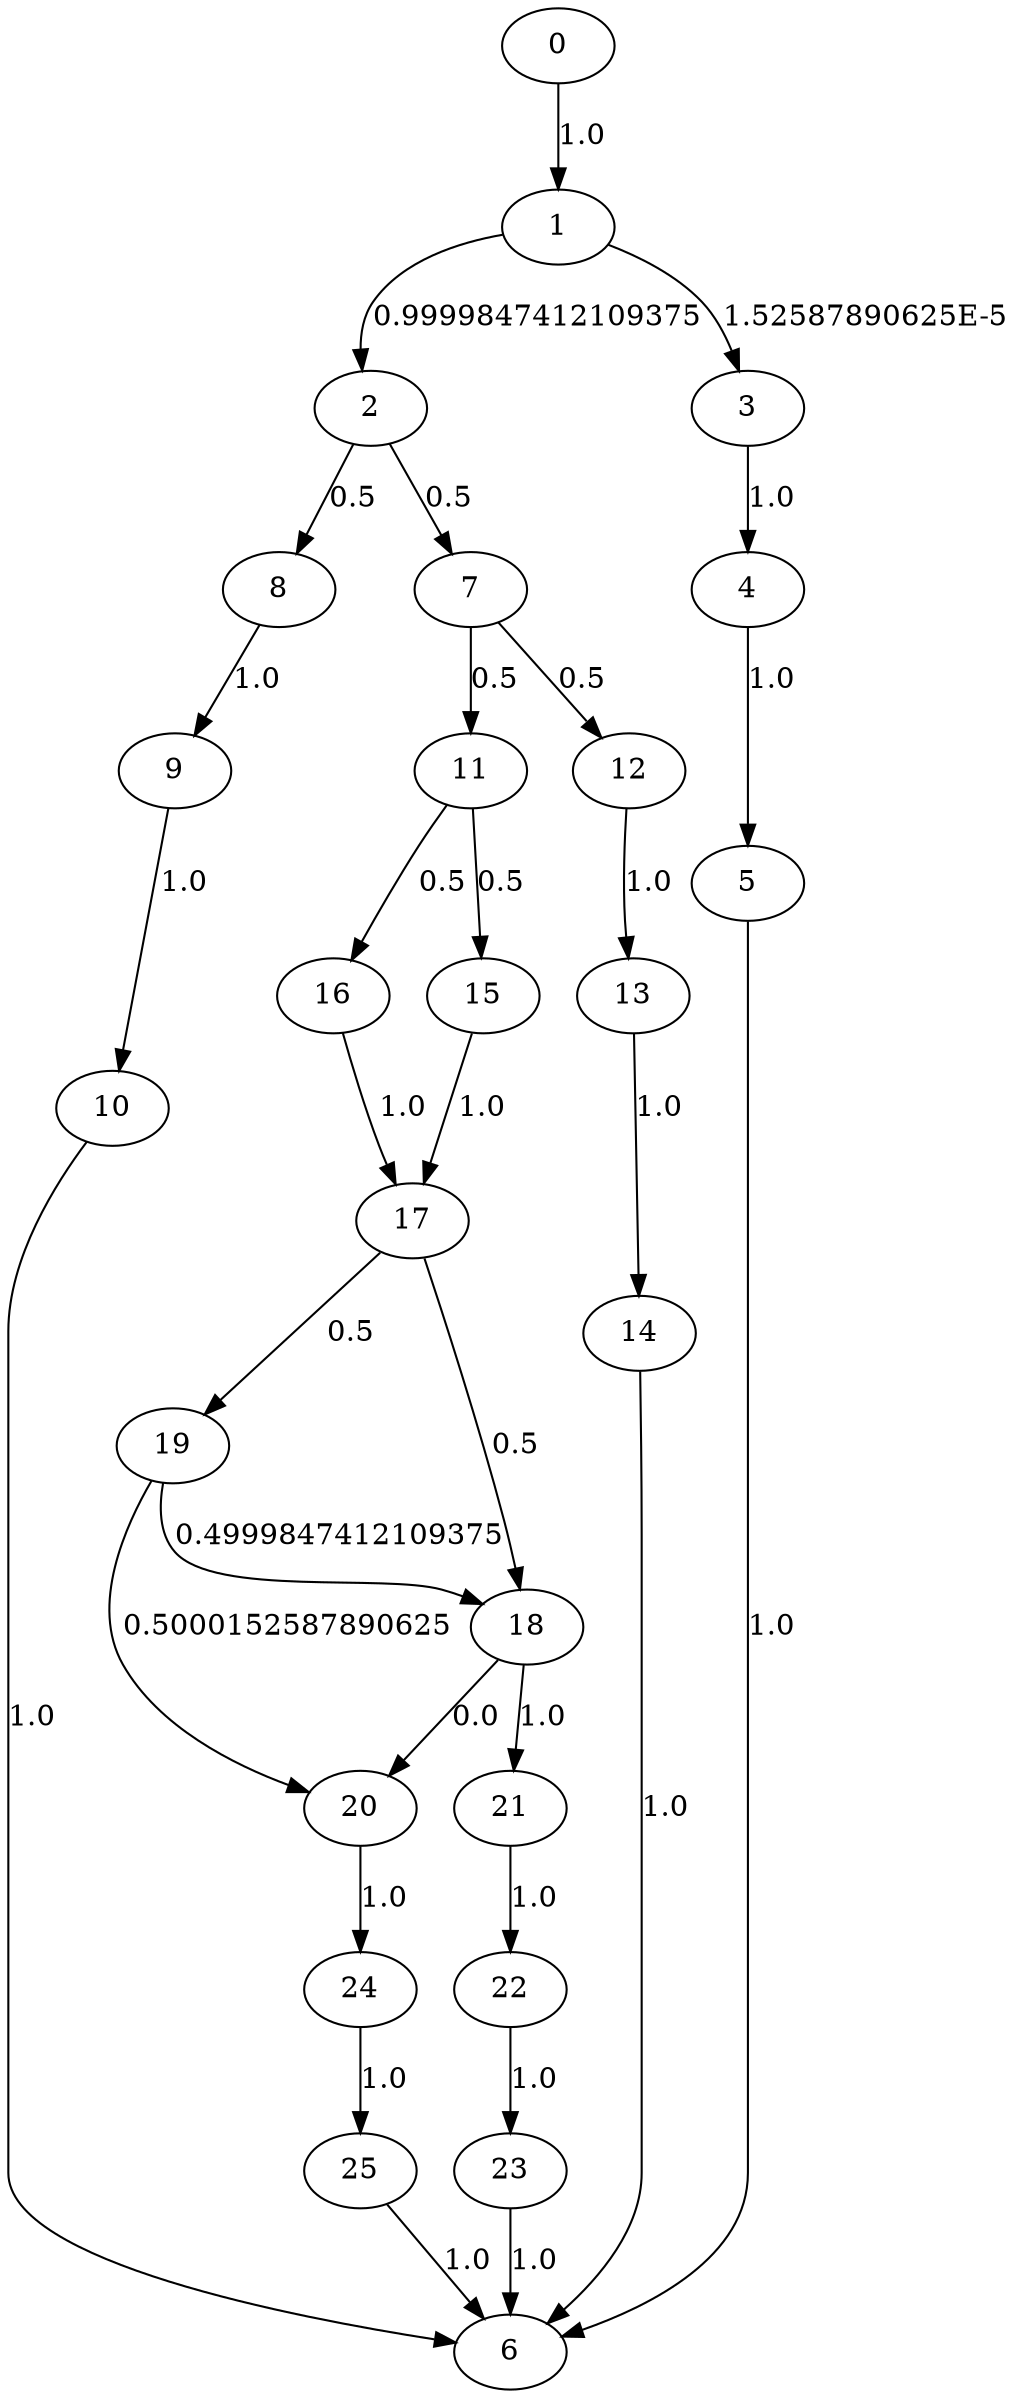 digraph {
	0 -> 1[label= "1.0"];
	1 -> 2[label= "0.9999847412109375"];
	1 -> 3[label= "1.52587890625E-5"];
	3 -> 4[label= "1.0"];
	4 -> 5[label= "1.0"];
	5 -> 6[label= "1.0"];
	2 -> 7[label= "0.5"];
	2 -> 8[label= "0.5"];
	8 -> 9[label= "1.0"];
	9 -> 10[label= "1.0"];
	10 -> 6[label= "1.0"];
	7 -> 11[label= "0.5"];
	7 -> 12[label= "0.5"];
	12 -> 13[label= "1.0"];
	13 -> 14[label= "1.0"];
	14 -> 6[label= "1.0"];
	11 -> 15[label= "0.5"];
	11 -> 16[label= "0.5"];
	16 -> 17[label= "1.0"];
	15 -> 17[label= "1.0"];
	17 -> 18[label= "0.5"];
	17 -> 19[label= "0.5"];
	19 -> 20[label= "0.5000152587890625"];
	19 -> 18[label= "0.4999847412109375"];
	18 -> 20[label= "0.0"];
	18 -> 21[label= "1.0"];
	21 -> 22[label= "1.0"];
	22 -> 23[label= "1.0"];
	23 -> 6[label= "1.0"];
	20 -> 24[label= "1.0"];
	24 -> 25[label= "1.0"];
	25 -> 6[label= "1.0"];
}